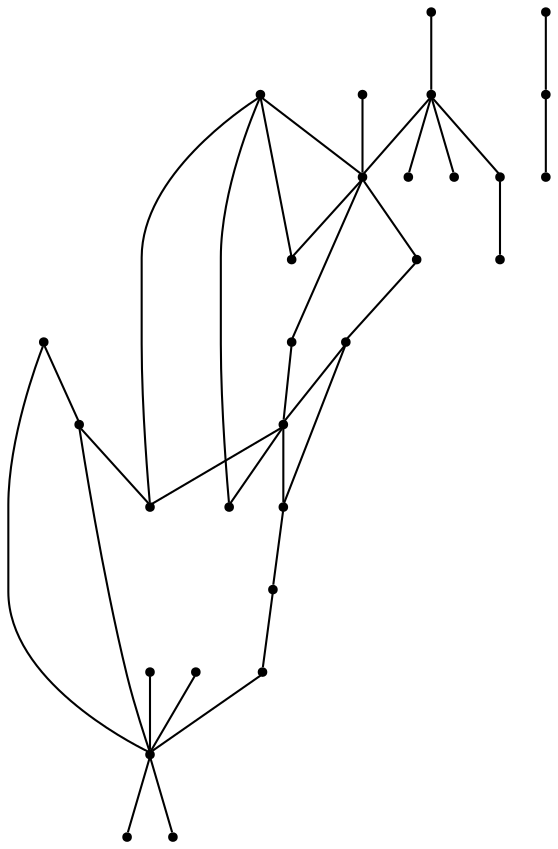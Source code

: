 graph {
  node [shape=point,comment="{\"directed\":false,\"doi\":\"10.1007/3-540-37623-2_13\",\"figure\":\"4 (2)\"}"]

  v0 [pos="1008.166409733677,296.4975269361473"]
  v1 [pos="970.8817544392807,296.42460264008616"]
  v2 [pos="1120.093497433408,296.4975269361473"]
  v3 [pos="1271.6075285095071,296.4975269361473"]
  v4 [pos="1420.1213396607861,296.4975269361473"]
  v5 [pos="1421.215178452069,372.3412743930158"]
  v6 [pos="1345.6977322394773,333.9975269361473"]
  v7 [pos="1384.336762536706,408.6328418775536"]
  v8 [pos="1346.2082178952246,408.34114469330876"]
  v9 [pos="1309.0381095160462,408.6328418775536"]
  v10 [pos="1271.5346292376241,371.1328418775536"]
  v11 [pos="1234.104048231085,446.4975269361473"]
  v12 [pos="1271.8992527654163,446.4975269361473"]
  v13 [pos="1195.9026043177203,447.6329079989729"]
  v14 [pos="1158.4720551032754,371.4975269361473"]
  v15 [pos="1121.2707268876431,371.4975269361473"]
  v16 [pos="1084.0901271173957,333.9975269361473"]
  v17 [pos="1046.5137475670904,334.2161726677554"]
  v18 [pos="1084.090127117396,408.9975269361473"]
  v19 [pos="1046.1803756678464,372.34127439301585"]
  v20 [pos="1045.8887149961254,409.2161726677554"]
  v21 [pos="1046.5866468389736,446.4975269361473"]
  v22 [pos="1083.1004710186382,484.2161726677554"]
  v23 [pos="1009.5936840083924,484.5078698520002"]
  v24 [pos="1046.1803756678464,484.5078698520002"]
  v25 [pos="1008.7602860523764,371.4975269361473"]
  v26 [pos="1120.968574824853,446.4975269361473"]
  v27 [pos="1158.7742071660653,446.4975269361473"]
  v28 [pos="971.798479474061,408.34114469330876"]

  v0 -- v1 [id="-1",pos="1008.166409733677,296.4975269361473 970.8817544392807,296.42460264008616 970.8817544392807,296.42460264008616 970.8817544392807,296.42460264008616"]
  v28 -- v25 [id="-2",pos="971.798479474061,408.34114469330876 1008.7602860523764,371.4975269361473 1008.7602860523764,371.4975269361473 1008.7602860523764,371.4975269361473"]
  v25 -- v1 [id="-3",pos="1008.7602860523764,371.4975269361473 971.173446903096,372.00786985200017 971.173446903096,372.00786985200017 971.173446903096,372.00786985200017 970.8817544392807,296.42460264008616 970.8817544392807,296.42460264008616 970.8817544392807,296.42460264008616"]
  v25 -- v19 [id="-4",pos="1008.7602860523764,371.4975269361473 1046.1803756678464,372.34127439301585 1046.1803756678464,372.34127439301585 1046.1803756678464,372.34127439301585"]
  v21 -- v25 [id="-5",pos="1046.5866468389736,446.4975269361473 1008.6769271815182,447.0078698520002 1008.6769271815182,447.0078698520002 1008.6769271815182,447.0078698520002 1008.6769271815182,409.5078698520002 1008.6769271815182,409.5078698520002 1008.6769271815182,409.5078698520002 1008.7602860523764,371.4975269361473 1008.7602860523764,371.4975269361473 1008.7602860523764,371.4975269361473"]
  v21 -- v26 [id="-6",pos="1046.5866468389736,446.4975269361473 1120.968574824853,446.4975269361473 1120.968574824853,446.4975269361473 1120.968574824853,446.4975269361473"]
  v25 -- v20 [id="-7",pos="1008.7602860523764,371.4975269361473 1045.8887149961254,409.2161726677554 1045.8887149961254,409.2161726677554 1045.8887149961254,409.2161726677554"]
  v0 -- v25 [id="-8",pos="1008.166409733677,296.4975269361473 1008.7602860523764,371.4975269361473 1008.7602860523764,371.4975269361473 1008.7602860523764,371.4975269361473"]
  v26 -- v27 [id="-9",pos="1120.968574824853,446.4975269361473 1158.7742071660653,446.4975269361473 1158.7742071660653,446.4975269361473 1158.7742071660653,446.4975269361473"]
  v24 -- v21 [id="-10",pos="1046.1803756678464,484.5078698520002 1046.5866468389736,446.4975269361473 1046.5866468389736,446.4975269361473 1046.5866468389736,446.4975269361473"]
  v21 -- v23 [id="-11",pos="1046.5866468389736,446.4975269361473 1009.5936840083924,484.5078698520002 1009.5936840083924,484.5078698520002 1009.5936840083924,484.5078698520002"]
  v21 -- v22 [id="-12",pos="1046.5866468389736,446.4975269361473 1083.1004710186382,484.2161726677554 1083.1004710186382,484.2161726677554 1083.1004710186382,484.2161726677554"]
  v20 -- v18 [id="-13",pos="1045.8887149961254,409.2161726677554 1084.090127117396,408.9975269361473 1084.090127117396,408.9975269361473 1084.090127117396,408.9975269361473"]
  v18 -- v15 [id="-14",pos="1084.090127117396,408.9975269361473 1121.187368016785,409.5078698520002 1121.187368016785,409.5078698520002 1121.187368016785,409.5078698520002 1121.2707268876431,371.4975269361473 1121.2707268876431,371.4975269361473 1121.2707268876431,371.4975269361473"]
  v19 -- v16 [id="-15",pos="1046.1803756678464,372.34127439301585 1084.0901271173957,333.9975269361473 1084.0901271173957,333.9975269361473 1084.0901271173957,333.9975269361473"]
  v18 -- v16 [id="-16",pos="1084.090127117396,408.9975269361473 1084.0901271173957,333.9975269361473 1084.0901271173957,333.9975269361473 1084.0901271173957,333.9975269361473"]
  v16 -- v17 [id="-17",pos="1084.0901271173957,333.9975269361473 1046.5137475670904,334.2161726677554 1046.5137475670904,334.2161726677554 1046.5137475670904,334.2161726677554"]
  v16 -- v2 [id="-18",pos="1084.0901271173957,333.9975269361473 1121.187368016785,334.50786985200017 1121.187368016785,334.50786985200017 1121.187368016785,334.50786985200017 1120.093497433408,296.4975269361473 1120.093497433408,296.4975269361473 1120.093497433408,296.4975269361473"]
  v16 -- v15 [id="-19",pos="1084.0901271173957,333.9975269361473 1121.2707268876431,371.4975269361473 1121.2707268876431,371.4975269361473 1121.2707268876431,371.4975269361473"]
  v15 -- v14 [id="-20",pos="1121.2707268876431,371.4975269361473 1158.4720551032754,371.4975269361473 1158.4720551032754,371.4975269361473 1158.4720551032754,371.4975269361473"]
  v14 -- v10 [id="-21",pos="1158.4720551032754,371.4975269361473 1271.5346292376241,371.1328418775536 1271.5346292376241,371.1328418775536 1271.5346292376241,371.1328418775536"]
  v17 -- v0 [id="-22",pos="1046.5137475670904,334.2161726677554 1008.166409733677,296.4975269361473 1008.166409733677,296.4975269361473 1008.166409733677,296.4975269361473"]
  v13 -- v11 [id="-23",pos="1195.9026043177203,447.6329079989729 1234.104048231085,446.4975269361473 1234.104048231085,446.4975269361473 1234.104048231085,446.4975269361473"]
  v11 -- v12 [id="-24",pos="1234.104048231085,446.4975269361473 1271.8992527654163,446.4975269361473 1271.8992527654163,446.4975269361473 1271.8992527654163,446.4975269361473"]
  v2 -- v0 [id="-25",pos="1120.093497433408,296.4975269361473 1008.166409733677,296.4975269361473 1008.166409733677,296.4975269361473 1008.166409733677,296.4975269361473"]
  v10 -- v6 [id="-26",pos="1271.5346292376241,371.1328418775536 1345.6977322394773,333.9975269361473 1345.6977322394773,333.9975269361473 1345.6977322394773,333.9975269361473"]
  v3 -- v6 [id="-27",pos="1271.6075285095071,296.4975269361473 1271.2012891304742,334.50786985200017 1271.2012891304742,334.50786985200017 1271.2012891304742,334.50786985200017 1345.6977322394773,333.9975269361473 1345.6977322394773,333.9975269361473 1345.6977322394773,333.9975269361473"]
  v3 -- v2 [id="-28",pos="1271.6075285095071,296.4975269361473 1120.093497433408,296.4975269361473 1120.093497433408,296.4975269361473 1120.093497433408,296.4975269361473"]
  v4 -- v3 [id="-29",pos="1420.1213396607861,296.4975269361473 1271.6075285095071,296.4975269361473 1271.6075285095071,296.4975269361473 1271.6075285095071,296.4975269361473"]
  v9 -- v6 [id="-30",pos="1309.0381095160462,408.6328418775536 1345.6977322394773,333.9975269361473 1345.6977322394773,333.9975269361473 1345.6977322394773,333.9975269361473"]
  v4 -- v6 [id="-31",pos="1420.1213396607861,296.4975269361473 1421.2152102441632,334.50786985200017 1421.2152102441632,334.50786985200017 1421.2152102441632,334.50786985200017 1345.6977322394773,333.9975269361473 1345.6977322394773,333.9975269361473 1345.6977322394773,333.9975269361473"]
  v5 -- v6 [id="-32",pos="1421.215178452069,372.3412743930158 1345.6977322394773,333.9975269361473 1345.6977322394773,333.9975269361473 1345.6977322394773,333.9975269361473"]
  v6 -- v7 [id="-33",pos="1345.6977322394773,333.9975269361473 1384.336762536706,408.6328418775536 1384.336762536706,408.6328418775536 1384.336762536706,408.6328418775536"]
  v6 -- v8 [id="-34",pos="1345.6977322394773,333.9975269361473 1346.2082178952246,408.34114469330876 1346.2082178952246,408.34114469330876 1346.2082178952246,408.34114469330876"]
}